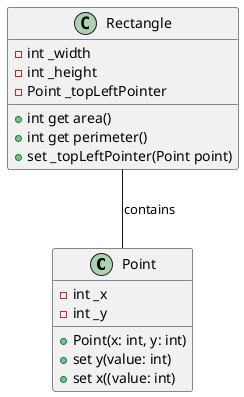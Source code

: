 @startuml

scale 1

class Point {
    - int _x
    - int _y

    + Point(x: int, y: int)
    + set y(value: int)
    + set x((value: int)
}

class Rectangle {
    - int _width
    - int _height
    - Point _topLeftPointer
    + int get area()
    + int get perimeter()
    + set _topLeftPointer(Point point)
}

Rectangle -- Point : contains

@enduml